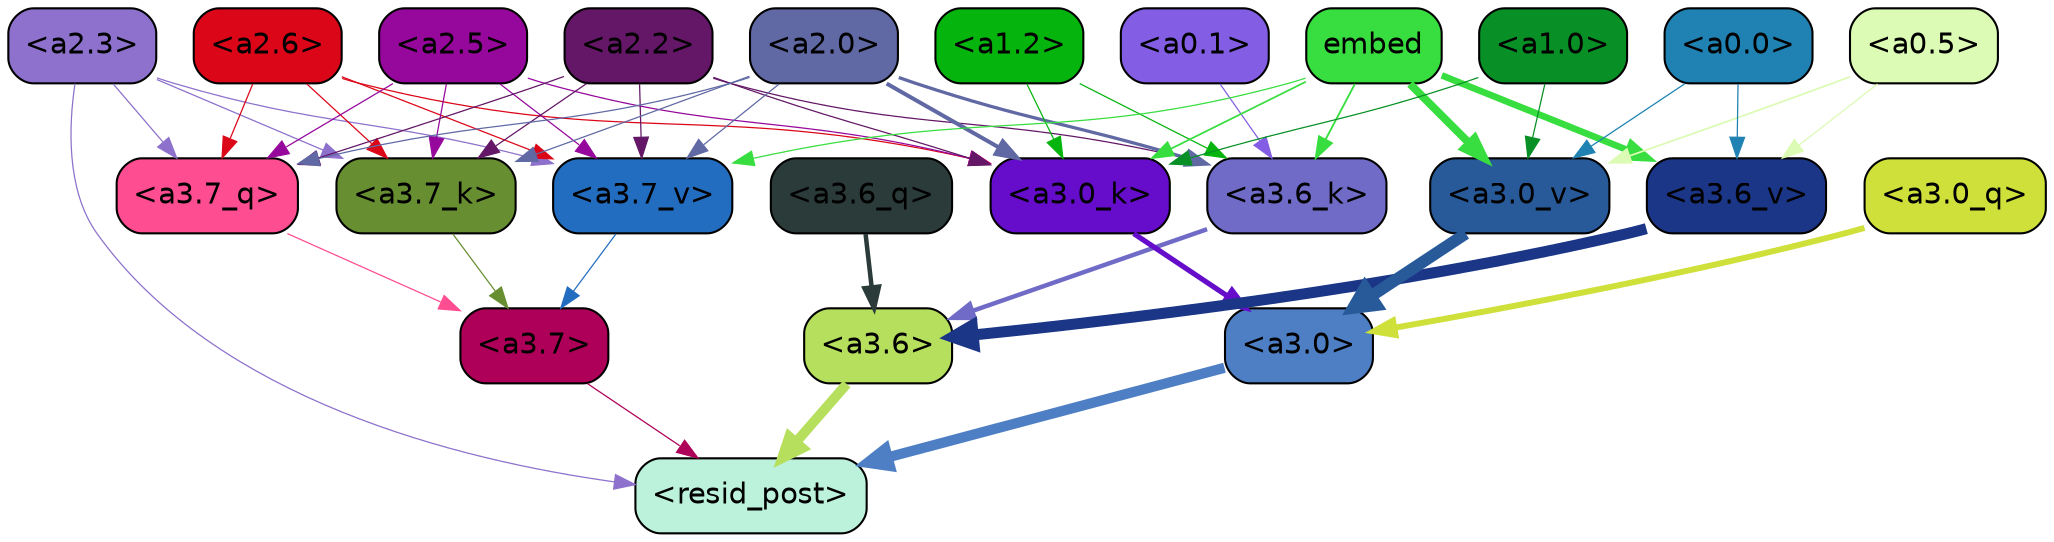 strict digraph "" {
	graph [bgcolor=transparent,
		layout=dot,
		overlap=false,
		splines=true
	];
	"<a3.7>"	[color=black,
		fillcolor="#ae0058",
		fontname=Helvetica,
		shape=box,
		style="filled, rounded"];
	"<resid_post>"	[color=black,
		fillcolor="#bcf2dc",
		fontname=Helvetica,
		shape=box,
		style="filled, rounded"];
	"<a3.7>" -> "<resid_post>"	[color="#ae0058",
		penwidth=0.6];
	"<a3.6>"	[color=black,
		fillcolor="#b5df5c",
		fontname=Helvetica,
		shape=box,
		style="filled, rounded"];
	"<a3.6>" -> "<resid_post>"	[color="#b5df5c",
		penwidth=4.751592040061951];
	"<a3.0>"	[color=black,
		fillcolor="#4e7fc4",
		fontname=Helvetica,
		shape=box,
		style="filled, rounded"];
	"<a3.0>" -> "<resid_post>"	[color="#4e7fc4",
		penwidth=4.904066681861877];
	"<a2.3>"	[color=black,
		fillcolor="#8d71cc",
		fontname=Helvetica,
		shape=box,
		style="filled, rounded"];
	"<a2.3>" -> "<resid_post>"	[color="#8d71cc",
		penwidth=0.6];
	"<a3.7_q>"	[color=black,
		fillcolor="#fe4d91",
		fontname=Helvetica,
		shape=box,
		style="filled, rounded"];
	"<a2.3>" -> "<a3.7_q>"	[color="#8d71cc",
		penwidth=0.6];
	"<a3.7_k>"	[color=black,
		fillcolor="#678e31",
		fontname=Helvetica,
		shape=box,
		style="filled, rounded"];
	"<a2.3>" -> "<a3.7_k>"	[color="#8d71cc",
		penwidth=0.6069068089127541];
	"<a3.7_v>"	[color=black,
		fillcolor="#236dc1",
		fontname=Helvetica,
		shape=box,
		style="filled, rounded"];
	"<a2.3>" -> "<a3.7_v>"	[color="#8d71cc",
		penwidth=0.6];
	"<a3.7_q>" -> "<a3.7>"	[color="#fe4d91",
		penwidth=0.6];
	"<a3.6_q>"	[color=black,
		fillcolor="#2b3b39",
		fontname=Helvetica,
		shape=box,
		style="filled, rounded"];
	"<a3.6_q>" -> "<a3.6>"	[color="#2b3b39",
		penwidth=2.160832464694977];
	"<a3.0_q>"	[color=black,
		fillcolor="#cee039",
		fontname=Helvetica,
		shape=box,
		style="filled, rounded"];
	"<a3.0_q>" -> "<a3.0>"	[color="#cee039",
		penwidth=2.870753765106201];
	"<a3.7_k>" -> "<a3.7>"	[color="#678e31",
		penwidth=0.6];
	"<a3.6_k>"	[color=black,
		fillcolor="#6f6bc7",
		fontname=Helvetica,
		shape=box,
		style="filled, rounded"];
	"<a3.6_k>" -> "<a3.6>"	[color="#6f6bc7",
		penwidth=2.13908451795578];
	"<a3.0_k>"	[color=black,
		fillcolor="#650dcb",
		fontname=Helvetica,
		shape=box,
		style="filled, rounded"];
	"<a3.0_k>" -> "<a3.0>"	[color="#650dcb",
		penwidth=2.520303964614868];
	"<a3.7_v>" -> "<a3.7>"	[color="#236dc1",
		penwidth=0.6];
	"<a3.6_v>"	[color=black,
		fillcolor="#1b3687",
		fontname=Helvetica,
		shape=box,
		style="filled, rounded"];
	"<a3.6_v>" -> "<a3.6>"	[color="#1b3687",
		penwidth=5.297133803367615];
	"<a3.0_v>"	[color=black,
		fillcolor="#285a9a",
		fontname=Helvetica,
		shape=box,
		style="filled, rounded"];
	"<a3.0_v>" -> "<a3.0>"	[color="#285a9a",
		penwidth=5.680712580680847];
	"<a2.6>"	[color=black,
		fillcolor="#db0618",
		fontname=Helvetica,
		shape=box,
		style="filled, rounded"];
	"<a2.6>" -> "<a3.7_q>"	[color="#db0618",
		penwidth=0.6];
	"<a2.6>" -> "<a3.7_k>"	[color="#db0618",
		penwidth=0.6];
	"<a2.6>" -> "<a3.0_k>"	[color="#db0618",
		penwidth=0.6];
	"<a2.6>" -> "<a3.7_v>"	[color="#db0618",
		penwidth=0.6];
	"<a2.5>"	[color=black,
		fillcolor="#96089c",
		fontname=Helvetica,
		shape=box,
		style="filled, rounded"];
	"<a2.5>" -> "<a3.7_q>"	[color="#96089c",
		penwidth=0.6];
	"<a2.5>" -> "<a3.7_k>"	[color="#96089c",
		penwidth=0.6];
	"<a2.5>" -> "<a3.0_k>"	[color="#96089c",
		penwidth=0.6];
	"<a2.5>" -> "<a3.7_v>"	[color="#96089c",
		penwidth=0.6];
	"<a2.2>"	[color=black,
		fillcolor="#631766",
		fontname=Helvetica,
		shape=box,
		style="filled, rounded"];
	"<a2.2>" -> "<a3.7_q>"	[color="#631766",
		penwidth=0.6];
	"<a2.2>" -> "<a3.7_k>"	[color="#631766",
		penwidth=0.6];
	"<a2.2>" -> "<a3.6_k>"	[color="#631766",
		penwidth=0.6];
	"<a2.2>" -> "<a3.0_k>"	[color="#631766",
		penwidth=0.6];
	"<a2.2>" -> "<a3.7_v>"	[color="#631766",
		penwidth=0.6];
	"<a2.0>"	[color=black,
		fillcolor="#6069a4",
		fontname=Helvetica,
		shape=box,
		style="filled, rounded"];
	"<a2.0>" -> "<a3.7_q>"	[color="#6069a4",
		penwidth=0.6];
	"<a2.0>" -> "<a3.7_k>"	[color="#6069a4",
		penwidth=0.6];
	"<a2.0>" -> "<a3.6_k>"	[color="#6069a4",
		penwidth=1.564806342124939];
	"<a2.0>" -> "<a3.0_k>"	[color="#6069a4",
		penwidth=1.9353990852832794];
	"<a2.0>" -> "<a3.7_v>"	[color="#6069a4",
		penwidth=0.6];
	"<a1.2>"	[color=black,
		fillcolor="#06b40e",
		fontname=Helvetica,
		shape=box,
		style="filled, rounded"];
	"<a1.2>" -> "<a3.6_k>"	[color="#06b40e",
		penwidth=0.6];
	"<a1.2>" -> "<a3.0_k>"	[color="#06b40e",
		penwidth=0.6];
	"<a0.1>"	[color=black,
		fillcolor="#835ee4",
		fontname=Helvetica,
		shape=box,
		style="filled, rounded"];
	"<a0.1>" -> "<a3.6_k>"	[color="#835ee4",
		penwidth=0.6];
	embed	[color=black,
		fillcolor="#38de3f",
		fontname=Helvetica,
		shape=box,
		style="filled, rounded"];
	embed -> "<a3.6_k>"	[color="#38de3f",
		penwidth=0.8915999233722687];
	embed -> "<a3.0_k>"	[color="#38de3f",
		penwidth=0.832088902592659];
	embed -> "<a3.7_v>"	[color="#38de3f",
		penwidth=0.6];
	embed -> "<a3.6_v>"	[color="#38de3f",
		penwidth=3.1840110421180725];
	embed -> "<a3.0_v>"	[color="#38de3f",
		penwidth=3.8132747188210487];
	"<a1.0>"	[color=black,
		fillcolor="#089026",
		fontname=Helvetica,
		shape=box,
		style="filled, rounded"];
	"<a1.0>" -> "<a3.0_k>"	[color="#089026",
		penwidth=0.6];
	"<a1.0>" -> "<a3.0_v>"	[color="#089026",
		penwidth=0.6];
	"<a0.5>"	[color=black,
		fillcolor="#dcfbb4",
		fontname=Helvetica,
		shape=box,
		style="filled, rounded"];
	"<a0.5>" -> "<a3.6_v>"	[color="#dcfbb4",
		penwidth=0.6];
	"<a0.5>" -> "<a3.0_v>"	[color="#dcfbb4",
		penwidth=0.8331108838319778];
	"<a0.0>"	[color=black,
		fillcolor="#2082b2",
		fontname=Helvetica,
		shape=box,
		style="filled, rounded"];
	"<a0.0>" -> "<a3.6_v>"	[color="#2082b2",
		penwidth=0.6];
	"<a0.0>" -> "<a3.0_v>"	[color="#2082b2",
		penwidth=0.6];
}
